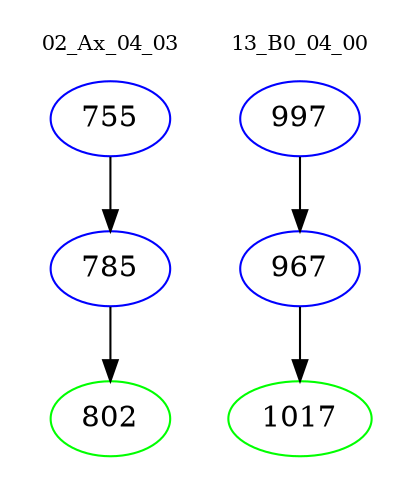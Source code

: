digraph{
subgraph cluster_0 {
color = white
label = "02_Ax_04_03";
fontsize=10;
T0_755 [label="755", color="blue"]
T0_755 -> T0_785 [color="black"]
T0_785 [label="785", color="blue"]
T0_785 -> T0_802 [color="black"]
T0_802 [label="802", color="green"]
}
subgraph cluster_1 {
color = white
label = "13_B0_04_00";
fontsize=10;
T1_997 [label="997", color="blue"]
T1_997 -> T1_967 [color="black"]
T1_967 [label="967", color="blue"]
T1_967 -> T1_1017 [color="black"]
T1_1017 [label="1017", color="green"]
}
}

